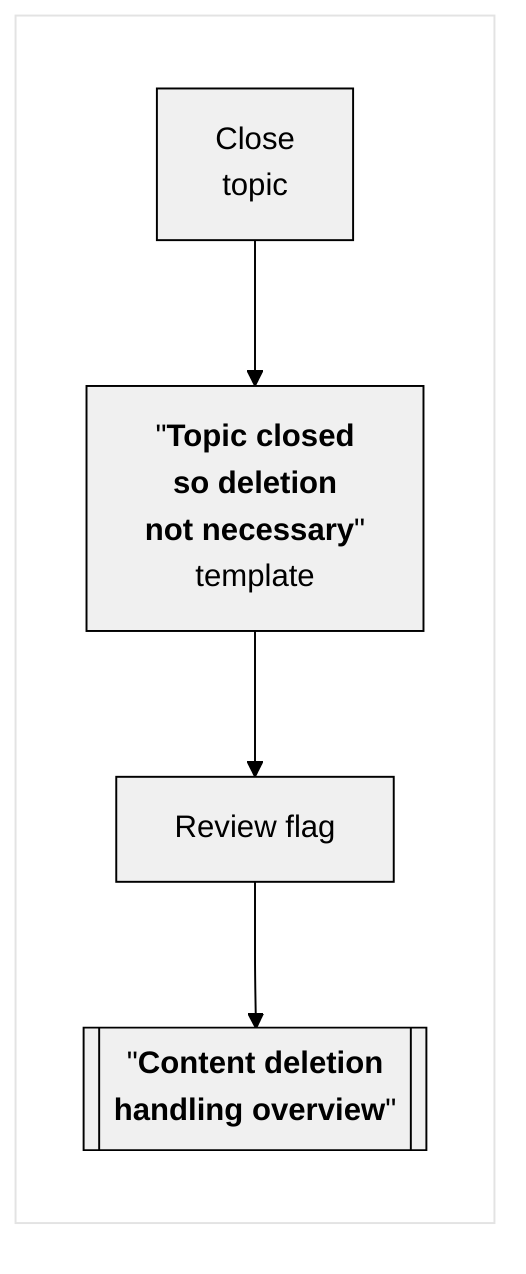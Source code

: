 ---
config:
  flowchart:
    curve: monotoneY
  theme: base
  themeVariables:
    clusterBkg: '#ffffff'
    edgeLabelBackground: '#ffffff'
    lineColor: '#000000'
    primaryBorderColor: '#000000'
    primaryColor: '#f0f0f0'
    primaryTextColor: '#000000'
---

flowchart TB
  subgraph main[" "]
    direction TB


    closeTopic["Close<br />topic"]
    closeTopic --> closedTemplate
    closedTemplate["#quot;<b>Topic closed<br />so deletion<br />not necessary</b>#quot;<br />template"]
    closedTemplate --> review
    review["Review flag"]
    review --> overviewWorkflow
    overviewWorkflow[["#quot;<b>Content deletion<br />handling overview</b>#quot;"]]
  end